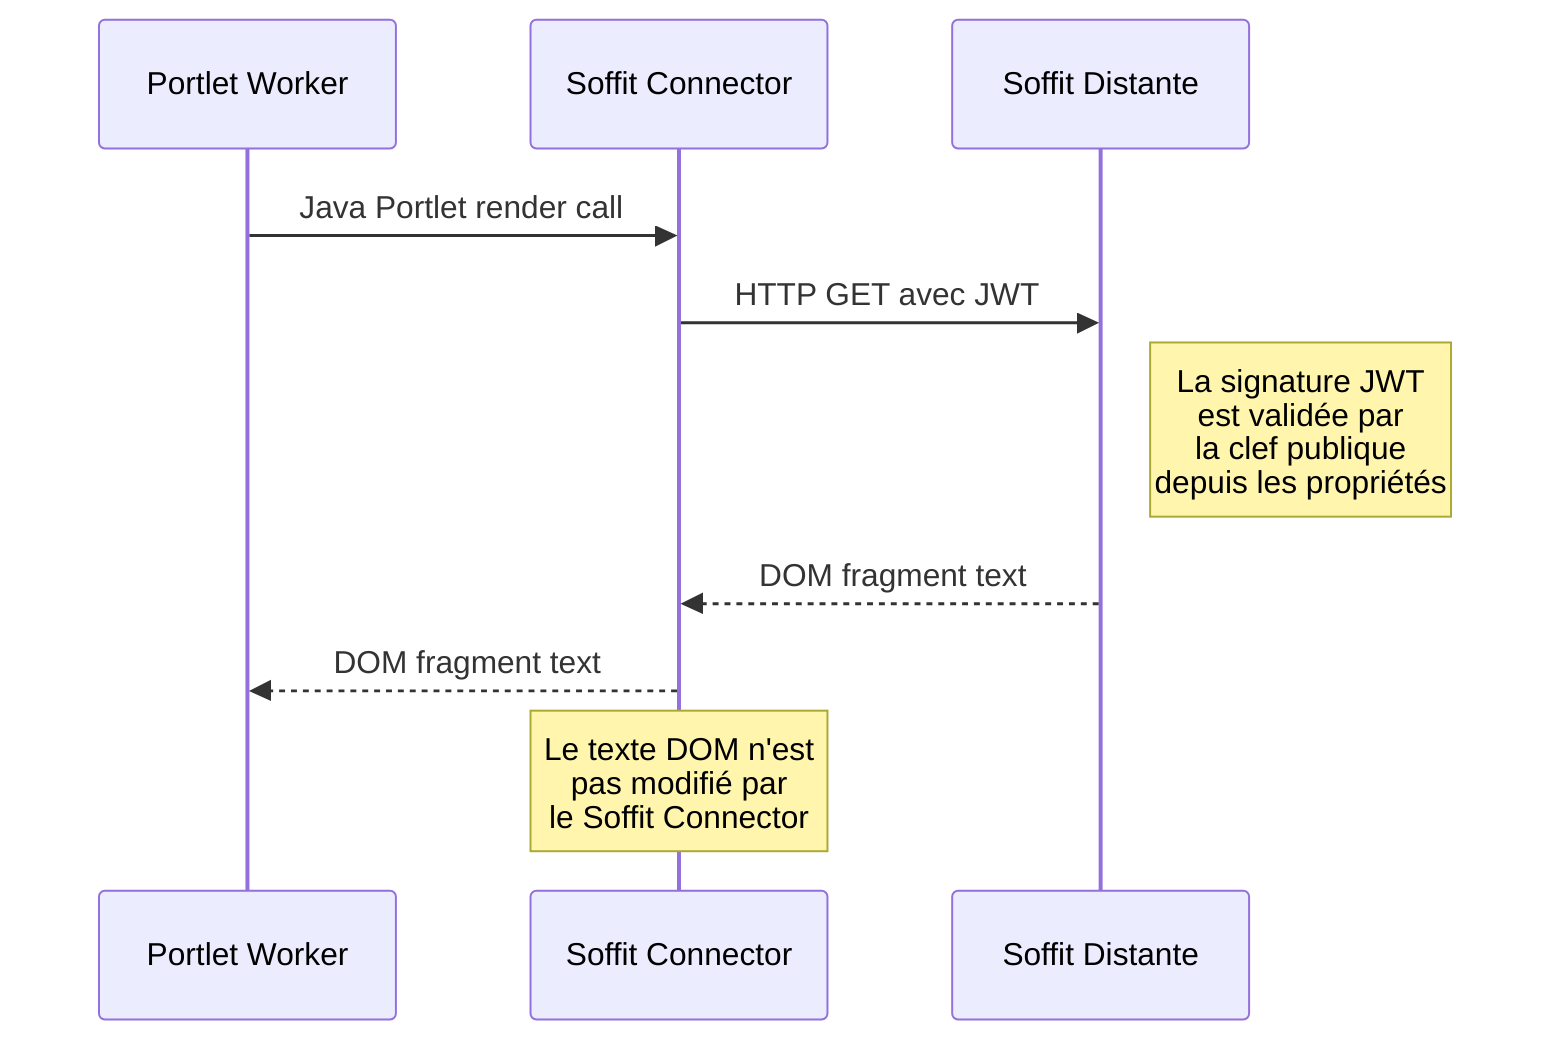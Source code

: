 sequenceDiagram
    Portlet Worker   ->>  Soffit Connector: Java Portlet render call
    Soffit Connector ->>  Soffit Distante:    HTTP GET avec JWT
    Note right of Soffit Distante: La signature JWT<br>est validée par<br>la clef publique <br>depuis les propriétés
    Soffit Distante   -->> Soffit Connector: DOM fragment text
    Soffit Connector -->> Portlet Worker:   DOM fragment text
    Note over Soffit Connector: Le texte DOM n'est <br>pas modifié par<br>le Soffit Connector